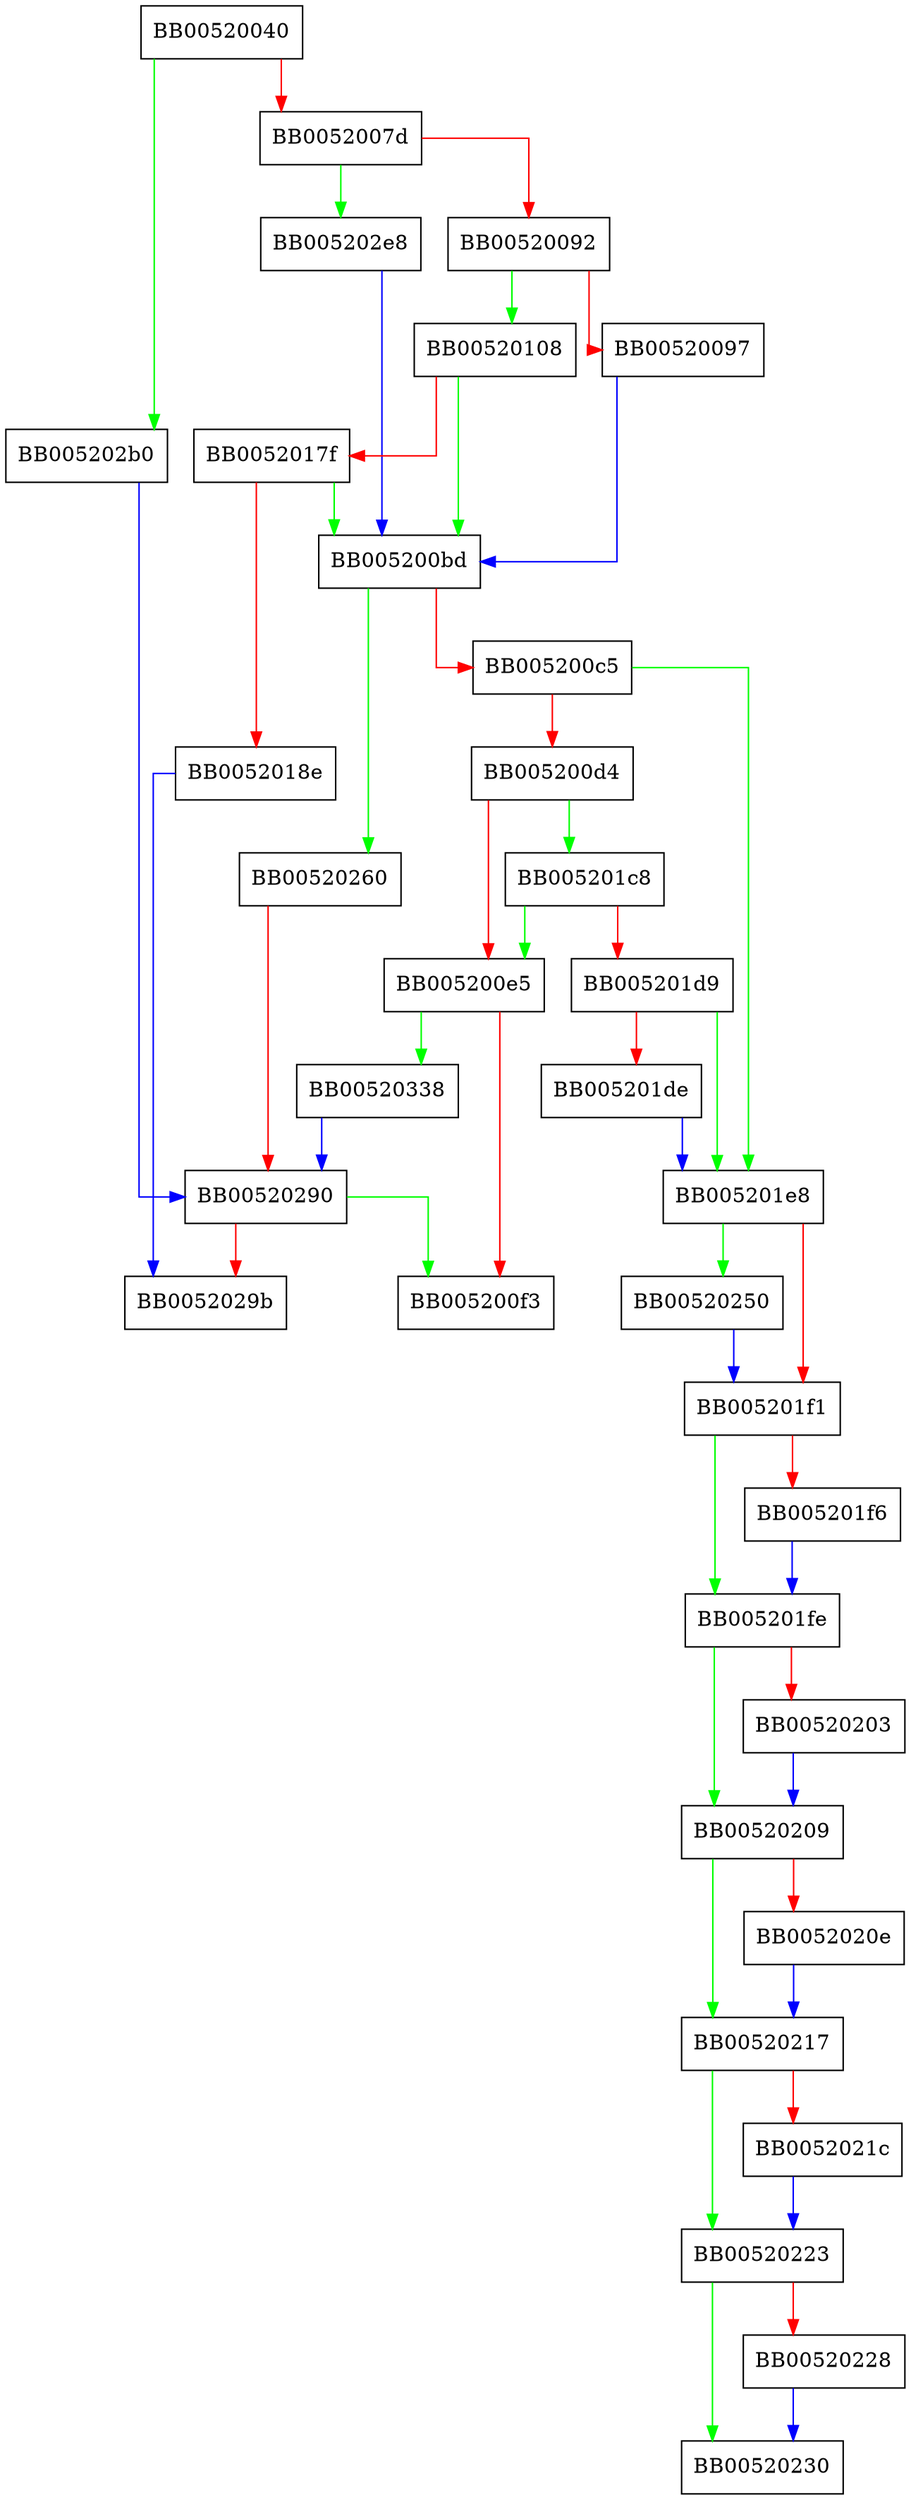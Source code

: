 digraph asn1_check_tlen {
  node [shape="box"];
  graph [splines=ortho];
  BB00520040 -> BB005202b0 [color="green"];
  BB00520040 -> BB0052007d [color="red"];
  BB0052007d -> BB005202e8 [color="green"];
  BB0052007d -> BB00520092 [color="red"];
  BB00520092 -> BB00520108 [color="green"];
  BB00520092 -> BB00520097 [color="red"];
  BB00520097 -> BB005200bd [color="blue"];
  BB005200bd -> BB00520260 [color="green"];
  BB005200bd -> BB005200c5 [color="red"];
  BB005200c5 -> BB005201e8 [color="green"];
  BB005200c5 -> BB005200d4 [color="red"];
  BB005200d4 -> BB005201c8 [color="green"];
  BB005200d4 -> BB005200e5 [color="red"];
  BB005200e5 -> BB00520338 [color="green"];
  BB005200e5 -> BB005200f3 [color="red"];
  BB00520108 -> BB005200bd [color="green"];
  BB00520108 -> BB0052017f [color="red"];
  BB0052017f -> BB005200bd [color="green"];
  BB0052017f -> BB0052018e [color="red"];
  BB0052018e -> BB0052029b [color="blue"];
  BB005201c8 -> BB005200e5 [color="green"];
  BB005201c8 -> BB005201d9 [color="red"];
  BB005201d9 -> BB005201e8 [color="green"];
  BB005201d9 -> BB005201de [color="red"];
  BB005201de -> BB005201e8 [color="blue"];
  BB005201e8 -> BB00520250 [color="green"];
  BB005201e8 -> BB005201f1 [color="red"];
  BB005201f1 -> BB005201fe [color="green"];
  BB005201f1 -> BB005201f6 [color="red"];
  BB005201f6 -> BB005201fe [color="blue"];
  BB005201fe -> BB00520209 [color="green"];
  BB005201fe -> BB00520203 [color="red"];
  BB00520203 -> BB00520209 [color="blue"];
  BB00520209 -> BB00520217 [color="green"];
  BB00520209 -> BB0052020e [color="red"];
  BB0052020e -> BB00520217 [color="blue"];
  BB00520217 -> BB00520223 [color="green"];
  BB00520217 -> BB0052021c [color="red"];
  BB0052021c -> BB00520223 [color="blue"];
  BB00520223 -> BB00520230 [color="green"];
  BB00520223 -> BB00520228 [color="red"];
  BB00520228 -> BB00520230 [color="blue"];
  BB00520250 -> BB005201f1 [color="blue"];
  BB00520260 -> BB00520290 [color="red"];
  BB00520290 -> BB005200f3 [color="green"];
  BB00520290 -> BB0052029b [color="red"];
  BB005202b0 -> BB00520290 [color="blue"];
  BB005202e8 -> BB005200bd [color="blue"];
  BB00520338 -> BB00520290 [color="blue"];
}
